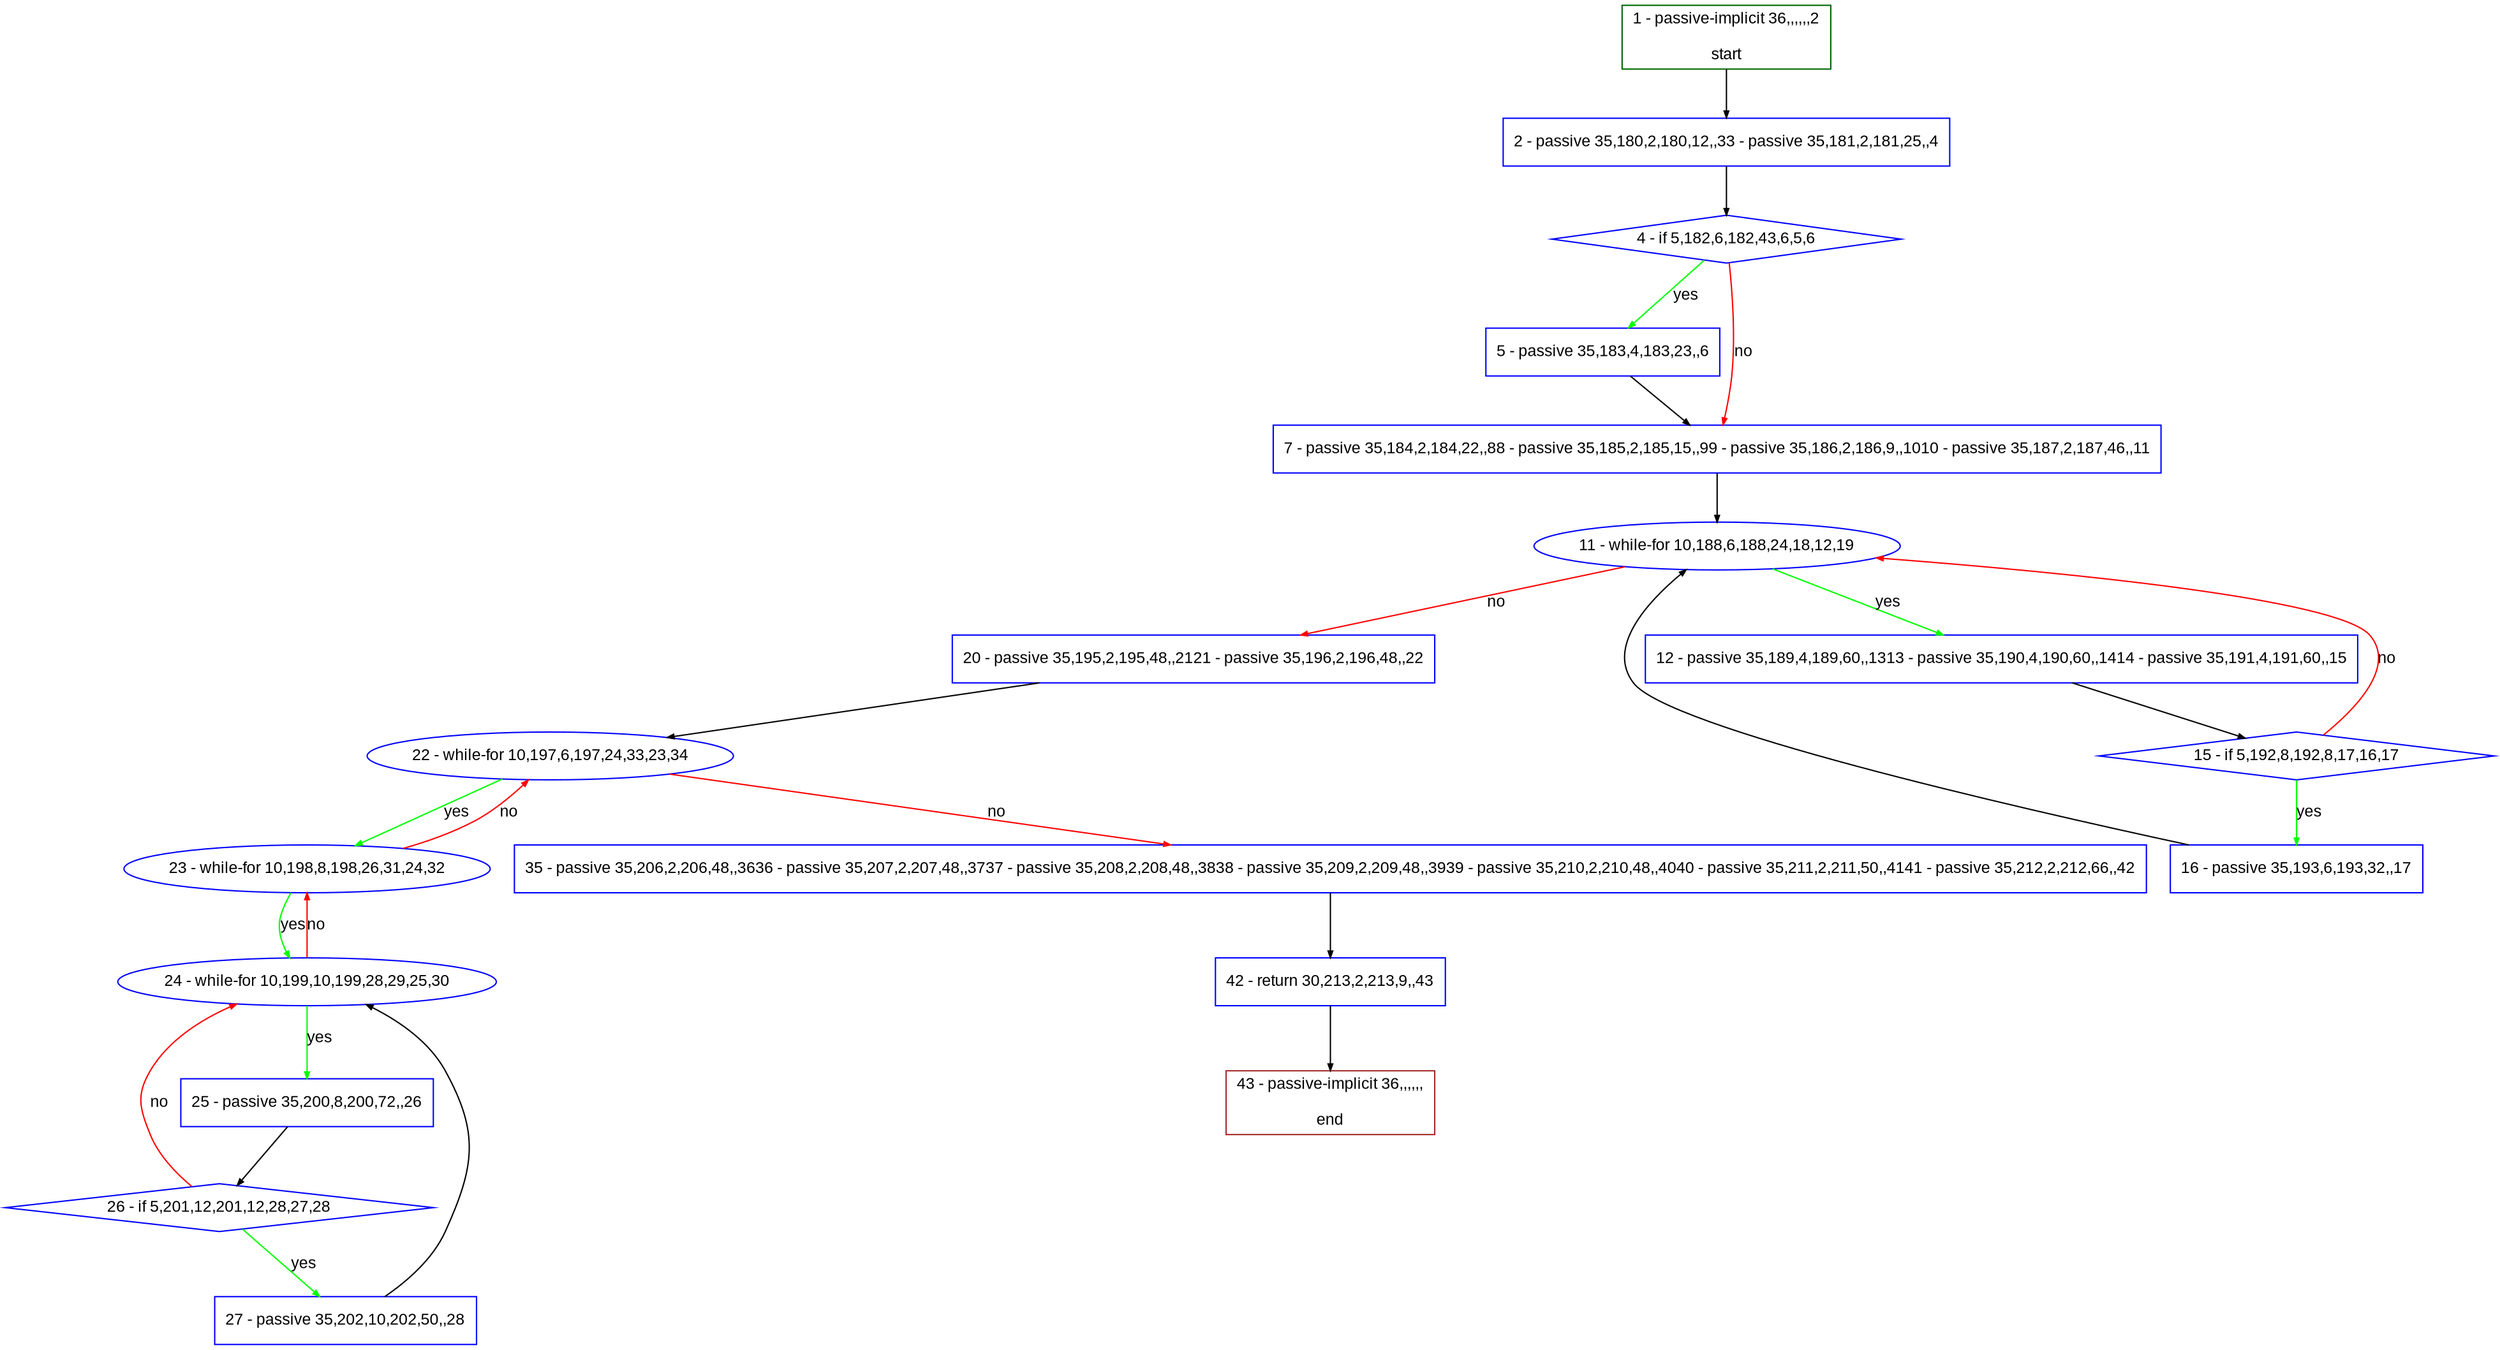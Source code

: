 digraph "" {
  graph [pack="true", label="", fontsize="12", packmode="clust", fontname="Arial", fillcolor="#FFFFCC", bgcolor="white", style="rounded,filled", compound="true"];
  node [node_initialized="no", label="", color="grey", fontsize="12", fillcolor="white", fontname="Arial", style="filled", shape="rectangle", compound="true", fixedsize="false"];
  edge [fontcolor="black", arrowhead="normal", arrowtail="none", arrowsize="0.5", ltail="", label="", color="black", fontsize="12", lhead="", fontname="Arial", dir="forward", compound="true"];
  __N1 [label="2 - passive 35,180,2,180,12,,33 - passive 35,181,2,181,25,,4", color="#0000ff", fillcolor="#ffffff", style="filled", shape="box"];
  __N2 [label="1 - passive-implicit 36,,,,,,2\n\nstart", color="#006400", fillcolor="#ffffff", style="filled", shape="box"];
  __N3 [label="4 - if 5,182,6,182,43,6,5,6", color="#0000ff", fillcolor="#ffffff", style="filled", shape="diamond"];
  __N4 [label="5 - passive 35,183,4,183,23,,6", color="#0000ff", fillcolor="#ffffff", style="filled", shape="box"];
  __N5 [label="7 - passive 35,184,2,184,22,,88 - passive 35,185,2,185,15,,99 - passive 35,186,2,186,9,,1010 - passive 35,187,2,187,46,,11", color="#0000ff", fillcolor="#ffffff", style="filled", shape="box"];
  __N6 [label="11 - while-for 10,188,6,188,24,18,12,19", color="#0000ff", fillcolor="#ffffff", style="filled", shape="oval"];
  __N7 [label="12 - passive 35,189,4,189,60,,1313 - passive 35,190,4,190,60,,1414 - passive 35,191,4,191,60,,15", color="#0000ff", fillcolor="#ffffff", style="filled", shape="box"];
  __N8 [label="20 - passive 35,195,2,195,48,,2121 - passive 35,196,2,196,48,,22", color="#0000ff", fillcolor="#ffffff", style="filled", shape="box"];
  __N9 [label="15 - if 5,192,8,192,8,17,16,17", color="#0000ff", fillcolor="#ffffff", style="filled", shape="diamond"];
  __N10 [label="16 - passive 35,193,6,193,32,,17", color="#0000ff", fillcolor="#ffffff", style="filled", shape="box"];
  __N11 [label="22 - while-for 10,197,6,197,24,33,23,34", color="#0000ff", fillcolor="#ffffff", style="filled", shape="oval"];
  __N12 [label="23 - while-for 10,198,8,198,26,31,24,32", color="#0000ff", fillcolor="#ffffff", style="filled", shape="oval"];
  __N13 [label="35 - passive 35,206,2,206,48,,3636 - passive 35,207,2,207,48,,3737 - passive 35,208,2,208,48,,3838 - passive 35,209,2,209,48,,3939 - passive 35,210,2,210,48,,4040 - passive 35,211,2,211,50,,4141 - passive 35,212,2,212,66,,42", color="#0000ff", fillcolor="#ffffff", style="filled", shape="box"];
  __N14 [label="24 - while-for 10,199,10,199,28,29,25,30", color="#0000ff", fillcolor="#ffffff", style="filled", shape="oval"];
  __N15 [label="25 - passive 35,200,8,200,72,,26", color="#0000ff", fillcolor="#ffffff", style="filled", shape="box"];
  __N16 [label="26 - if 5,201,12,201,12,28,27,28", color="#0000ff", fillcolor="#ffffff", style="filled", shape="diamond"];
  __N17 [label="27 - passive 35,202,10,202,50,,28", color="#0000ff", fillcolor="#ffffff", style="filled", shape="box"];
  __N18 [label="42 - return 30,213,2,213,9,,43", color="#0000ff", fillcolor="#ffffff", style="filled", shape="box"];
  __N19 [label="43 - passive-implicit 36,,,,,,\n\nend", color="#a52a2a", fillcolor="#ffffff", style="filled", shape="box"];
  __N2 -> __N1 [arrowhead="normal", arrowtail="none", color="#000000", label="", dir="forward"];
  __N1 -> __N3 [arrowhead="normal", arrowtail="none", color="#000000", label="", dir="forward"];
  __N3 -> __N4 [arrowhead="normal", arrowtail="none", color="#00ff00", label="yes", dir="forward"];
  __N3 -> __N5 [arrowhead="normal", arrowtail="none", color="#ff0000", label="no", dir="forward"];
  __N4 -> __N5 [arrowhead="normal", arrowtail="none", color="#000000", label="", dir="forward"];
  __N5 -> __N6 [arrowhead="normal", arrowtail="none", color="#000000", label="", dir="forward"];
  __N6 -> __N7 [arrowhead="normal", arrowtail="none", color="#00ff00", label="yes", dir="forward"];
  __N6 -> __N8 [arrowhead="normal", arrowtail="none", color="#ff0000", label="no", dir="forward"];
  __N7 -> __N9 [arrowhead="normal", arrowtail="none", color="#000000", label="", dir="forward"];
  __N9 -> __N6 [arrowhead="normal", arrowtail="none", color="#ff0000", label="no", dir="forward"];
  __N9 -> __N10 [arrowhead="normal", arrowtail="none", color="#00ff00", label="yes", dir="forward"];
  __N10 -> __N6 [arrowhead="normal", arrowtail="none", color="#000000", label="", dir="forward"];
  __N8 -> __N11 [arrowhead="normal", arrowtail="none", color="#000000", label="", dir="forward"];
  __N11 -> __N12 [arrowhead="normal", arrowtail="none", color="#00ff00", label="yes", dir="forward"];
  __N12 -> __N11 [arrowhead="normal", arrowtail="none", color="#ff0000", label="no", dir="forward"];
  __N11 -> __N13 [arrowhead="normal", arrowtail="none", color="#ff0000", label="no", dir="forward"];
  __N12 -> __N14 [arrowhead="normal", arrowtail="none", color="#00ff00", label="yes", dir="forward"];
  __N14 -> __N12 [arrowhead="normal", arrowtail="none", color="#ff0000", label="no", dir="forward"];
  __N14 -> __N15 [arrowhead="normal", arrowtail="none", color="#00ff00", label="yes", dir="forward"];
  __N15 -> __N16 [arrowhead="normal", arrowtail="none", color="#000000", label="", dir="forward"];
  __N16 -> __N14 [arrowhead="normal", arrowtail="none", color="#ff0000", label="no", dir="forward"];
  __N16 -> __N17 [arrowhead="normal", arrowtail="none", color="#00ff00", label="yes", dir="forward"];
  __N17 -> __N14 [arrowhead="normal", arrowtail="none", color="#000000", label="", dir="forward"];
  __N13 -> __N18 [arrowhead="normal", arrowtail="none", color="#000000", label="", dir="forward"];
  __N18 -> __N19 [arrowhead="normal", arrowtail="none", color="#000000", label="", dir="forward"];
}
